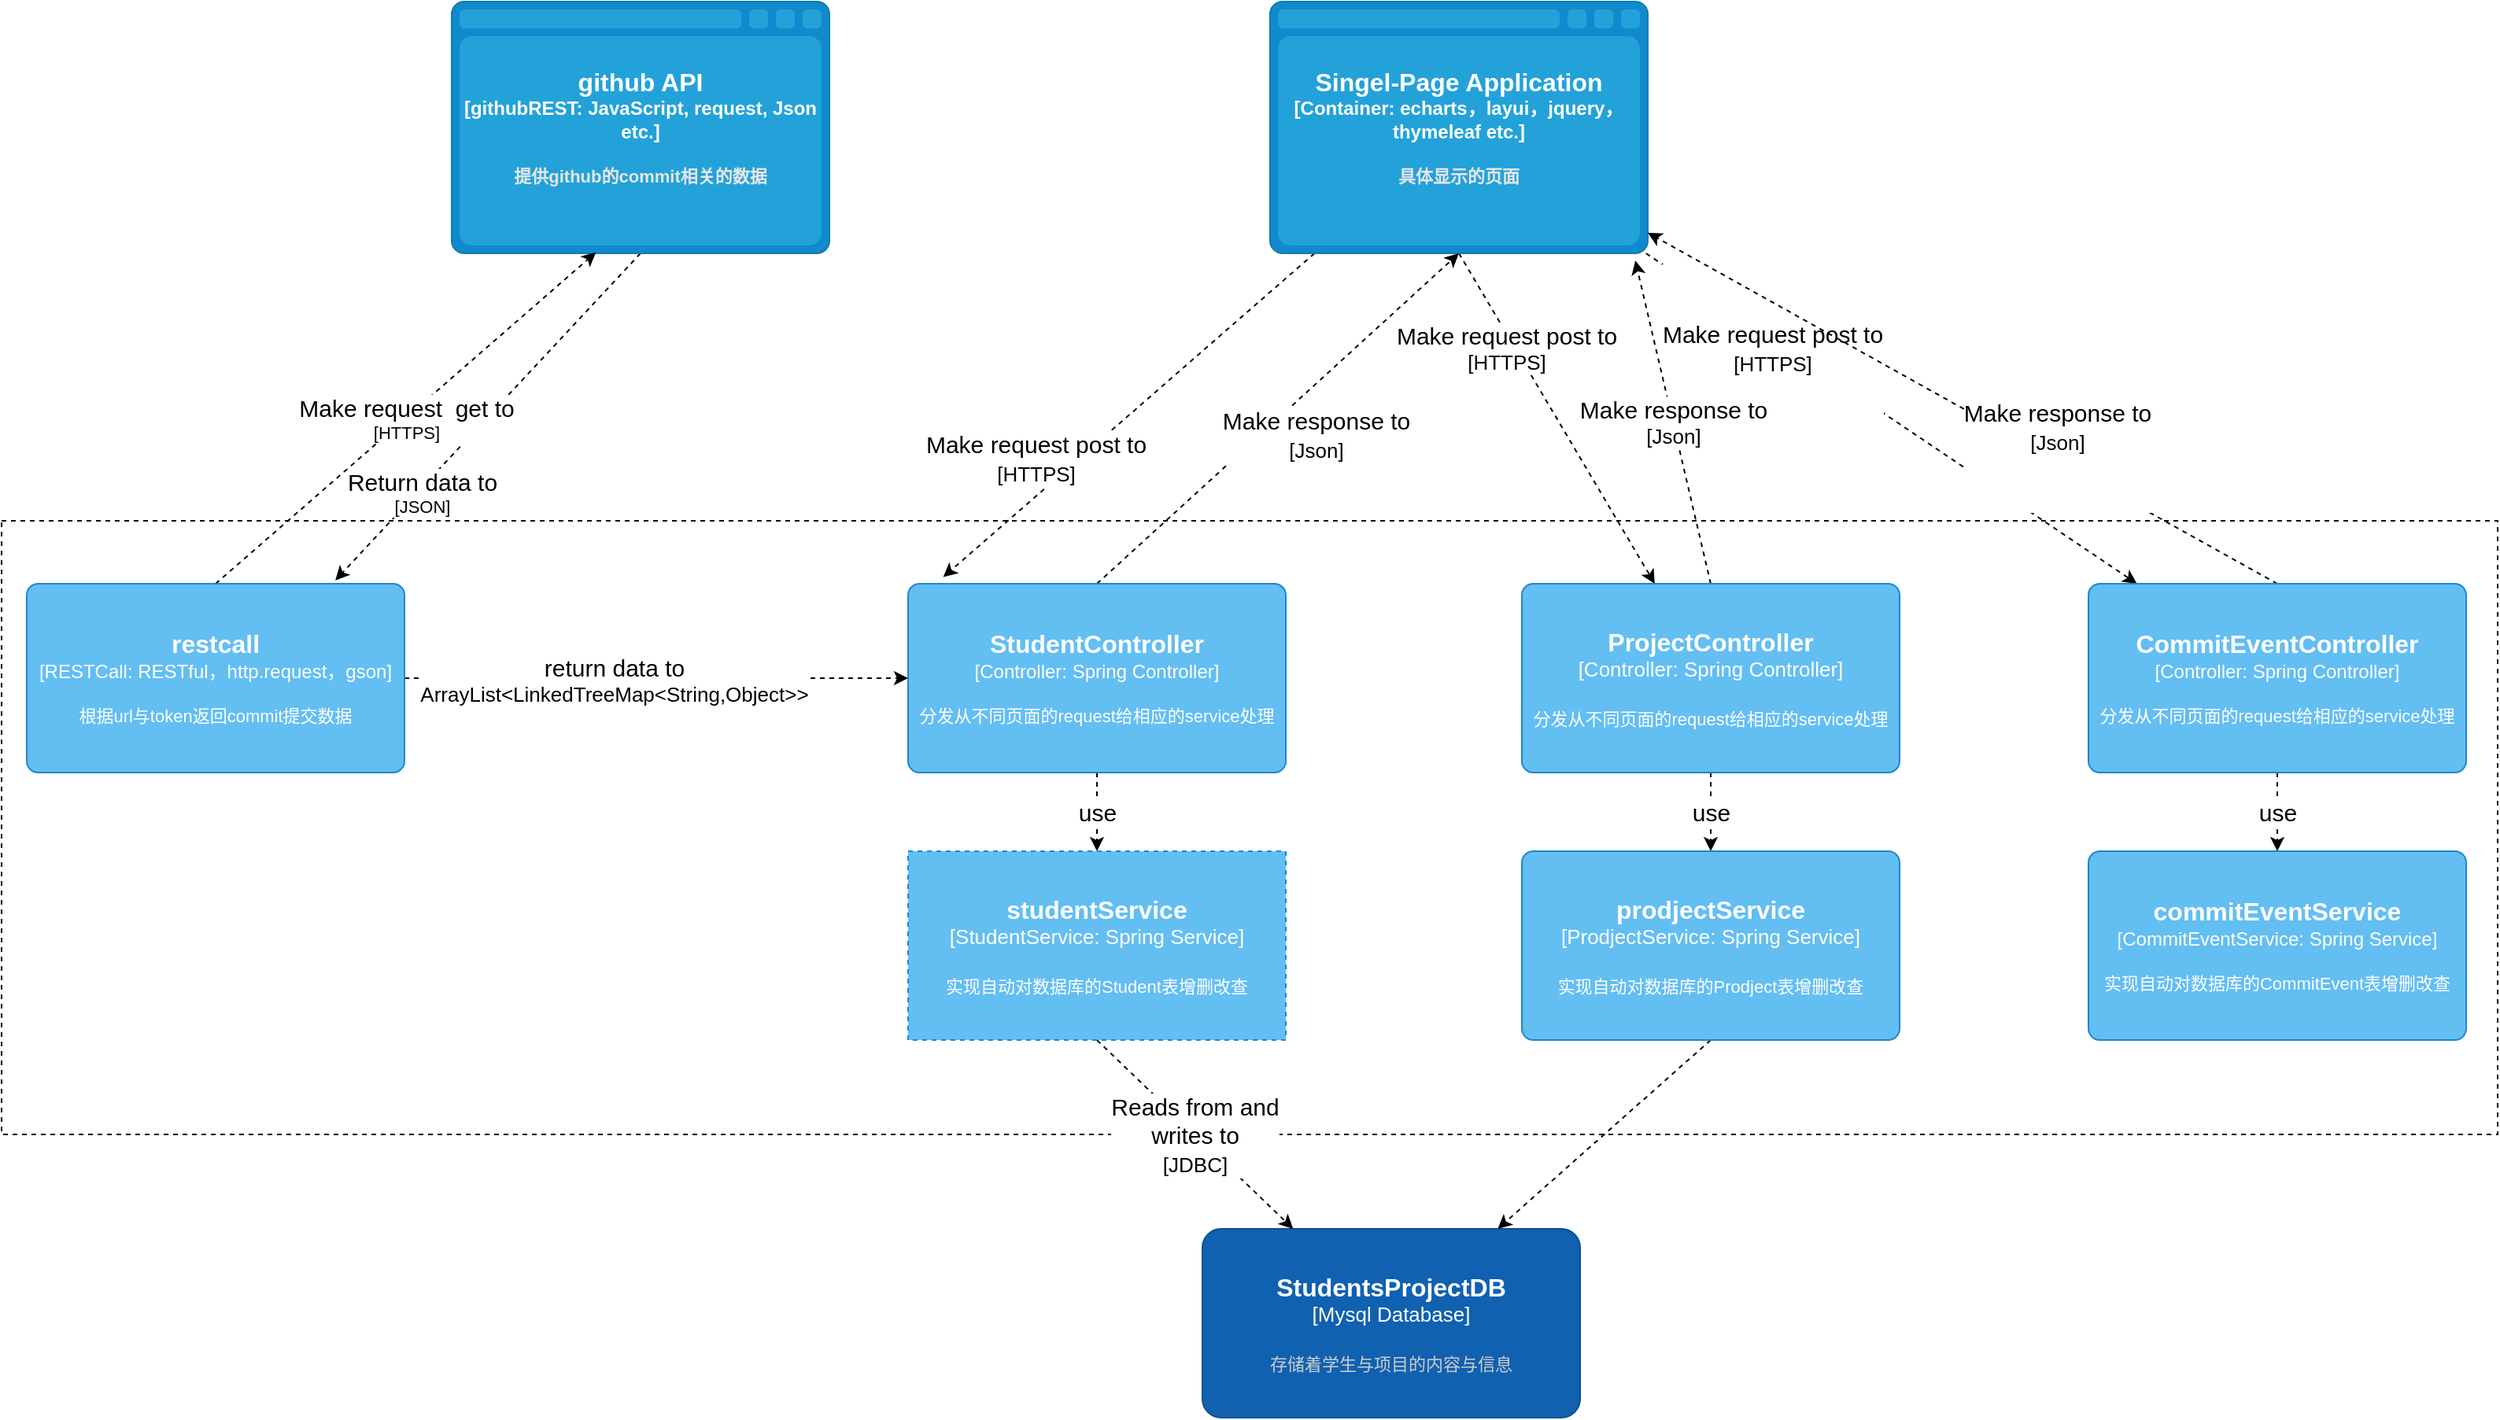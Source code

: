 <mxfile version="15.8.2" type="device"><diagram id="I2gmRwy9kBTTOnHqNV3v" name="Page-1"><mxGraphModel dx="1221" dy="644" grid="1" gridSize="10" guides="1" tooltips="1" connect="1" arrows="1" fold="1" page="1" pageScale="1" pageWidth="827" pageHeight="1169" math="0" shadow="0"><root><mxCell id="0"/><mxCell id="1" parent="0"/><mxCell id="hDX7shgUivz3x16CEmlL-10" value="" style="rounded=0;whiteSpace=wrap;html=1;fontSize=15;fillColor=none;dashed=1;" parent="1" vertex="1"><mxGeometry x="64" y="400" width="1586" height="390" as="geometry"/></mxCell><mxCell id="jBm1yvujlcifzY1q3abP-9" value="&lt;font style=&quot;font-size: 15px&quot;&gt;Return data to&lt;/font&gt;&lt;br&gt;[JSON]" style="edgeStyle=none;rounded=0;orthogonalLoop=1;jettySize=auto;html=1;exitX=0.5;exitY=1;exitDx=0;exitDy=0;exitPerimeter=0;dashed=1;entryX=0.817;entryY=-0.018;entryDx=0;entryDy=0;entryPerimeter=0;" parent="1" source="jBm1yvujlcifzY1q3abP-3" target="jBm1yvujlcifzY1q3abP-10" edge="1"><mxGeometry x="0.452" y="2" relative="1" as="geometry"><mxPoint x="330" y="350" as="targetPoint"/><Array as="points"/><mxPoint as="offset"/></mxGeometry></mxCell><object placeholders="1" c4Type="github API" c4Container="githubREST" c4Technology="JavaScript, request, Json etc." c4Description="提供github的commit相关的数据" label="&lt;font style=&quot;font-size: 16px&quot;&gt;&lt;b&gt;%c4Type%&lt;/font&gt;&lt;div&gt;[%c4Container%:&amp;nbsp;%c4Technology%]&lt;/div&gt;&lt;br&gt;&lt;div&gt;&lt;font style=&quot;font-size: 11px&quot;&gt;&lt;font color=&quot;#E6E6E6&quot;&gt;%c4Description%&lt;/font&gt;&lt;/div&gt;" id="jBm1yvujlcifzY1q3abP-3"><mxCell style="shape=mxgraph.c4.webBrowserContainer;whiteSpace=wrap;html=1;boundedLbl=1;rounded=0;labelBackgroundColor=none;fillColor=#118ACD;fontSize=12;fontColor=#ffffff;align=center;strokeColor=#0E7DAD;metaEdit=1;points=[[0.5,0,0],[1,0.25,0],[1,0.5,0],[1,0.75,0],[0.5,1,0],[0,0.75,0],[0,0.5,0],[0,0.25,0]];resizable=0;" parent="1" vertex="1"><mxGeometry x="350" y="70" width="240" height="160" as="geometry"/></mxCell></object><mxCell id="jBm1yvujlcifzY1q3abP-14" style="edgeStyle=none;rounded=0;orthogonalLoop=1;jettySize=auto;html=1;entryX=0.093;entryY=-0.035;entryDx=0;entryDy=0;entryPerimeter=0;dashed=1;fontSize=15;" parent="1" source="jBm1yvujlcifzY1q3abP-4" target="jBm1yvujlcifzY1q3abP-6" edge="1"><mxGeometry relative="1" as="geometry"/></mxCell><mxCell id="jBm1yvujlcifzY1q3abP-15" value="Make request post to&lt;br&gt;&lt;font style=&quot;font-size: 13px&quot;&gt;[HTTPS]&lt;/font&gt;" style="edgeLabel;html=1;align=center;verticalAlign=middle;resizable=0;points=[];fontSize=15;" parent="jBm1yvujlcifzY1q3abP-14" vertex="1" connectable="0"><mxGeometry x="-0.32" y="2" relative="1" as="geometry"><mxPoint x="-99" y="58" as="offset"/></mxGeometry></mxCell><mxCell id="hDX7shgUivz3x16CEmlL-5" value="&lt;span style=&quot;color: rgb(0 , 0 , 0) ; font-family: &amp;#34;helvetica&amp;#34; ; font-size: 15px ; font-style: normal ; font-weight: 400 ; letter-spacing: normal ; text-align: center ; text-indent: 0px ; text-transform: none ; word-spacing: 0px ; background-color: rgb(255 , 255 , 255) ; display: inline ; float: none&quot;&gt;Make request post to&lt;/span&gt;&lt;br style=&quot;color: rgb(0 , 0 , 0) ; font-family: &amp;#34;helvetica&amp;#34; ; font-size: 15px ; font-style: normal ; font-weight: 400 ; letter-spacing: normal ; text-align: center ; text-indent: 0px ; text-transform: none ; word-spacing: 0px&quot;&gt;&lt;font style=&quot;color: rgb(0 , 0 , 0) ; font-family: &amp;#34;helvetica&amp;#34; ; font-style: normal ; font-weight: 400 ; letter-spacing: normal ; text-align: center ; text-indent: 0px ; text-transform: none ; word-spacing: 0px ; font-size: 13px&quot;&gt;[HTTPS]&lt;/font&gt;&lt;br&gt;" style="edgeStyle=none;rounded=0;orthogonalLoop=1;jettySize=auto;html=1;exitX=0.5;exitY=1;exitDx=0;exitDy=0;exitPerimeter=0;fontSize=13;dashed=1;" parent="1" source="jBm1yvujlcifzY1q3abP-4" target="hDX7shgUivz3x16CEmlL-1" edge="1"><mxGeometry x="-0.452" y="-5" relative="1" as="geometry"><mxPoint as="offset"/></mxGeometry></mxCell><mxCell id="lMosU29Kz3sPcXpckxqD-4" value="&#10;&#10;&lt;span style=&quot;color: rgb(0, 0, 0); font-family: helvetica; font-size: 15px; font-style: normal; font-weight: 400; letter-spacing: normal; text-align: center; text-indent: 0px; text-transform: none; word-spacing: 0px; background-color: rgb(255, 255, 255); display: inline; float: none;&quot;&gt;Make request post to&lt;/span&gt;&lt;br style=&quot;color: rgb(0, 0, 0); font-family: helvetica; font-size: 15px; font-style: normal; font-weight: 400; letter-spacing: normal; text-align: center; text-indent: 0px; text-transform: none; word-spacing: 0px;&quot;&gt;&lt;font style=&quot;color: rgb(0, 0, 0); font-family: helvetica; font-style: normal; font-weight: 400; letter-spacing: normal; text-align: center; text-indent: 0px; text-transform: none; word-spacing: 0px; font-size: 13px;&quot;&gt;[HTTPS]&lt;/font&gt;&#10;&#10;" style="rounded=0;orthogonalLoop=1;jettySize=auto;html=1;dashed=1;fontSize=15;" edge="1" parent="1" source="jBm1yvujlcifzY1q3abP-4" target="lMosU29Kz3sPcXpckxqD-1"><mxGeometry x="-0.464" y="-4" relative="1" as="geometry"><mxPoint x="1370" y="370" as="targetPoint"/><mxPoint x="-1" as="offset"/></mxGeometry></mxCell><object placeholders="1" c4Type="Singel-Page Application" c4Container="Container" c4Technology="echarts，layui，jquery，thymeleaf etc." c4Description="具体显示的页面" label="&lt;font style=&quot;font-size: 16px&quot;&gt;&lt;b&gt;%c4Type%&lt;/font&gt;&lt;div&gt;[%c4Container%:&amp;nbsp;%c4Technology%]&lt;/div&gt;&lt;br&gt;&lt;div&gt;&lt;font style=&quot;font-size: 11px&quot;&gt;&lt;font color=&quot;#E6E6E6&quot;&gt;%c4Description%&lt;/font&gt;&lt;/div&gt;" id="jBm1yvujlcifzY1q3abP-4"><mxCell style="shape=mxgraph.c4.webBrowserContainer;whiteSpace=wrap;html=1;boundedLbl=1;rounded=0;labelBackgroundColor=none;fillColor=#118ACD;fontSize=12;fontColor=#ffffff;align=center;strokeColor=#0E7DAD;metaEdit=1;points=[[0.5,0,0],[1,0.25,0],[1,0.5,0],[1,0.75,0],[0.5,1,0],[0,0.75,0],[0,0.5,0],[0,0.25,0]];resizable=0;" parent="1" vertex="1"><mxGeometry x="870" y="70" width="240" height="160" as="geometry"/></mxCell></object><mxCell id="jBm1yvujlcifzY1q3abP-16" value="Make response to&lt;font style=&quot;font-size: 14px&quot;&gt;&lt;br&gt;&lt;/font&gt;&lt;font style=&quot;font-size: 13px&quot;&gt;[Json]&lt;/font&gt;" style="edgeStyle=none;rounded=0;orthogonalLoop=1;jettySize=auto;html=1;exitX=0.5;exitY=0;exitDx=0;exitDy=0;exitPerimeter=0;entryX=0.5;entryY=1;entryDx=0;entryDy=0;entryPerimeter=0;dashed=1;fontSize=15;" parent="1" source="jBm1yvujlcifzY1q3abP-6" target="jBm1yvujlcifzY1q3abP-4" edge="1"><mxGeometry x="0.069" y="-24" relative="1" as="geometry"><mxPoint as="offset"/></mxGeometry></mxCell><mxCell id="jBm1yvujlcifzY1q3abP-22" value="&lt;font style=&quot;font-size: 15px&quot;&gt;use&lt;/font&gt;" style="edgeStyle=none;rounded=0;orthogonalLoop=1;jettySize=auto;html=1;exitX=0.5;exitY=1;exitDx=0;exitDy=0;exitPerimeter=0;dashed=1;fontSize=13;" parent="1" source="jBm1yvujlcifzY1q3abP-6" target="jBm1yvujlcifzY1q3abP-21" edge="1"><mxGeometry relative="1" as="geometry"><Array as="points"><mxPoint x="760" y="590"/></Array></mxGeometry></mxCell><object placeholders="1" c4Name="StudentController" c4Type="Controller" c4Technology="Spring Controller" c4Description="分发从不同页面的request给相应的service处理" label="&lt;font style=&quot;font-size: 16px&quot;&gt;&lt;b&gt;%c4Name%&lt;/b&gt;&lt;/font&gt;&lt;div&gt;[%c4Type%: %c4Technology%]&lt;/div&gt;&lt;br&gt;&lt;div&gt;&lt;font style=&quot;font-size: 11px&quot;&gt;%c4Description%&lt;/font&gt;&lt;/div&gt;" id="jBm1yvujlcifzY1q3abP-6"><mxCell style="rounded=1;whiteSpace=wrap;html=1;labelBackgroundColor=none;fillColor=#63BEF2;fontColor=#ffffff;align=center;arcSize=6;strokeColor=#2086C9;metaEdit=1;resizable=0;points=[[0.25,0,0],[0.5,0,0],[0.75,0,0],[1,0.25,0],[1,0.5,0],[1,0.75,0],[0.75,1,0],[0.5,1,0],[0.25,1,0],[0,0.75,0],[0,0.5,0],[0,0.25,0]];" parent="1" vertex="1"><mxGeometry x="640" y="440" width="240" height="120" as="geometry"/></mxCell></object><mxCell id="jBm1yvujlcifzY1q3abP-11" style="edgeStyle=none;rounded=0;orthogonalLoop=1;jettySize=auto;html=1;exitX=1;exitY=0.5;exitDx=0;exitDy=0;exitPerimeter=0;dashed=1;" parent="1" source="jBm1yvujlcifzY1q3abP-10" target="jBm1yvujlcifzY1q3abP-6" edge="1"><mxGeometry relative="1" as="geometry"/></mxCell><mxCell id="jBm1yvujlcifzY1q3abP-12" value="&lt;font&gt;&lt;font&gt;&lt;font style=&quot;font-size: 15px&quot;&gt;return data to&lt;/font&gt;&lt;br&gt;&lt;/font&gt;&lt;span style=&quot;font-size: 13px&quot;&gt;ArrayList&amp;lt;LinkedTreeMap&amp;lt;String,Object&amp;gt;&amp;gt;&lt;/span&gt;&lt;br&gt;&lt;/font&gt;" style="edgeLabel;html=1;align=center;verticalAlign=middle;resizable=0;points=[];" parent="jBm1yvujlcifzY1q3abP-11" vertex="1" connectable="0"><mxGeometry x="-0.172" y="-1" relative="1" as="geometry"><mxPoint as="offset"/></mxGeometry></mxCell><mxCell id="jBm1yvujlcifzY1q3abP-13" value="&lt;font style=&quot;font-size: 15px&quot;&gt;Make request&amp;nbsp; get to&lt;/font&gt;&lt;br&gt;[HTTPS]" style="edgeStyle=none;rounded=0;orthogonalLoop=1;jettySize=auto;html=1;exitX=0.5;exitY=0;exitDx=0;exitDy=0;exitPerimeter=0;entryX=0.382;entryY=0.996;entryDx=0;entryDy=0;entryPerimeter=0;dashed=1;" parent="1" source="jBm1yvujlcifzY1q3abP-10" target="jBm1yvujlcifzY1q3abP-3" edge="1"><mxGeometry relative="1" as="geometry"><Array as="points"/></mxGeometry></mxCell><object placeholders="1" c4Name="restcall" c4Type="RESTCall" c4Technology="RESTful，http.request，gson" c4Description="根据url与token返回commit提交数据" label="&lt;font style=&quot;font-size: 16px&quot;&gt;&lt;b&gt;%c4Name%&lt;/b&gt;&lt;/font&gt;&lt;div&gt;[%c4Type%: %c4Technology%]&lt;/div&gt;&lt;br&gt;&lt;div&gt;&lt;font style=&quot;font-size: 11px&quot;&gt;%c4Description%&lt;/font&gt;&lt;/div&gt;" id="jBm1yvujlcifzY1q3abP-10"><mxCell style="rounded=1;whiteSpace=wrap;html=1;labelBackgroundColor=none;fillColor=#63BEF2;fontColor=#ffffff;align=center;arcSize=6;strokeColor=#2086C9;metaEdit=1;resizable=0;points=[[0.25,0,0],[0.5,0,0],[0.75,0,0],[1,0.25,0],[1,0.5,0],[1,0.75,0],[0.75,1,0],[0.5,1,0],[0.25,1,0],[0,0.75,0],[0,0.5,0],[0,0.25,0]];" parent="1" vertex="1"><mxGeometry x="80" y="440" width="240" height="120" as="geometry"/></mxCell></object><object placeholders="1" c4Name="StudentsProjectDB" c4Type="Mysql Database" c4Description="存储着学生与项目的内容与信息" label="&lt;font style=&quot;font-size: 16px&quot;&gt;&lt;b&gt;%c4Name%&lt;/b&gt;&lt;/font&gt;&lt;div&gt;[%c4Type%]&lt;/div&gt;&lt;br&gt;&lt;div&gt;&lt;font style=&quot;font-size: 11px&quot;&gt;&lt;font color=&quot;#cccccc&quot;&gt;%c4Description%&lt;/font&gt;&lt;/div&gt;" id="jBm1yvujlcifzY1q3abP-17"><mxCell style="rounded=1;whiteSpace=wrap;html=1;labelBackgroundColor=none;fillColor=#1061B0;fontColor=#ffffff;align=center;arcSize=10;strokeColor=#0D5091;metaEdit=1;resizable=0;points=[[0.25,0,0],[0.5,0,0],[0.75,0,0],[1,0.25,0],[1,0.5,0],[1,0.75,0],[0.75,1,0],[0.5,1,0],[0.25,1,0],[0,0.75,0],[0,0.5,0],[0,0.25,0]];fontSize=13;" parent="1" vertex="1"><mxGeometry x="827" y="850" width="240" height="120" as="geometry"/></mxCell></object><mxCell id="jBm1yvujlcifzY1q3abP-23" value="Reads from and&lt;br&gt;writes to&lt;br&gt;&lt;span style=&quot;font-size: 13px&quot;&gt;[JDBC]&lt;/span&gt;" style="edgeStyle=none;rounded=0;orthogonalLoop=1;jettySize=auto;html=1;exitX=0.5;exitY=1;exitDx=0;exitDy=0;exitPerimeter=0;dashed=1;fontSize=15;" parent="1" source="jBm1yvujlcifzY1q3abP-21" target="jBm1yvujlcifzY1q3abP-17" edge="1"><mxGeometry relative="1" as="geometry"/></mxCell><object placeholders="1" c4Name="studentService" c4Type="StudentService" c4Technology="Spring Service" c4Description="实现自动对数据库的Student表增删改查" label="&lt;font style=&quot;font-size: 16px&quot;&gt;&lt;b&gt;%c4Name%&lt;/b&gt;&lt;/font&gt;&lt;div&gt;[%c4Type%: %c4Technology%]&lt;/div&gt;&lt;br&gt;&lt;div&gt;&lt;font style=&quot;font-size: 11px&quot;&gt;%c4Description%&lt;/font&gt;&lt;/div&gt;" id="jBm1yvujlcifzY1q3abP-21"><mxCell style="rounded=1;whiteSpace=wrap;html=1;labelBackgroundColor=none;fillColor=#63BEF2;fontColor=#ffffff;align=center;arcSize=0;strokeColor=#2086C9;metaEdit=1;resizable=0;points=[[0.25,0,0],[0.5,0,0],[0.75,0,0],[1,0.25,0],[1,0.5,0],[1,0.75,0],[0.75,1,0],[0.5,1,0],[0.25,1,0],[0,0.75,0],[0,0.5,0],[0,0.25,0]];dashed=1;fontSize=13;" parent="1" vertex="1"><mxGeometry x="640" y="610" width="240" height="120" as="geometry"/></mxCell></object><mxCell id="hDX7shgUivz3x16CEmlL-6" value="&lt;span style=&quot;color: rgb(0 , 0 , 0) ; font-family: &amp;#34;helvetica&amp;#34; ; font-size: 15px ; font-style: normal ; font-weight: 400 ; letter-spacing: normal ; text-align: center ; text-indent: 0px ; text-transform: none ; word-spacing: 0px ; background-color: rgb(255 , 255 , 255) ; display: inline ; float: none&quot;&gt;Make response to&lt;/span&gt;&lt;font style=&quot;color: rgb(0 , 0 , 0) ; font-family: &amp;#34;helvetica&amp;#34; ; font-style: normal ; font-weight: 400 ; letter-spacing: normal ; text-align: center ; text-indent: 0px ; text-transform: none ; word-spacing: 0px ; font-size: 14px&quot;&gt;&lt;br&gt;&lt;/font&gt;&lt;font style=&quot;color: rgb(0 , 0 , 0) ; font-family: &amp;#34;helvetica&amp;#34; ; font-style: normal ; font-weight: 400 ; letter-spacing: normal ; text-align: center ; text-indent: 0px ; text-transform: none ; word-spacing: 0px ; font-size: 13px&quot;&gt;[Json]&lt;/font&gt;" style="edgeStyle=none;rounded=0;orthogonalLoop=1;jettySize=auto;html=1;exitX=0.5;exitY=0;exitDx=0;exitDy=0;exitPerimeter=0;dashed=1;fontSize=13;entryX=0.967;entryY=1.029;entryDx=0;entryDy=0;entryPerimeter=0;" parent="1" source="hDX7shgUivz3x16CEmlL-1" target="jBm1yvujlcifzY1q3abP-4" edge="1"><mxGeometry relative="1" as="geometry"/></mxCell><mxCell id="hDX7shgUivz3x16CEmlL-7" value="&lt;font style=&quot;font-size: 15px&quot;&gt;use&lt;/font&gt;" style="edgeStyle=none;rounded=0;orthogonalLoop=1;jettySize=auto;html=1;exitX=0.5;exitY=1;exitDx=0;exitDy=0;exitPerimeter=0;entryX=0.5;entryY=0;entryDx=0;entryDy=0;entryPerimeter=0;dashed=1;fontSize=13;" parent="1" source="hDX7shgUivz3x16CEmlL-1" target="hDX7shgUivz3x16CEmlL-3" edge="1"><mxGeometry relative="1" as="geometry"/></mxCell><object placeholders="1" c4Name="ProjectController" c4Type="Controller" c4Technology="Spring Controller" c4Description="分发从不同页面的request给相应的service处理" label="&lt;font style=&quot;font-size: 16px&quot;&gt;&lt;b&gt;%c4Name%&lt;/b&gt;&lt;/font&gt;&lt;div&gt;[%c4Type%: %c4Technology%]&lt;/div&gt;&lt;br&gt;&lt;div&gt;&lt;font style=&quot;font-size: 11px&quot;&gt;%c4Description%&lt;/font&gt;&lt;/div&gt;" id="hDX7shgUivz3x16CEmlL-1"><mxCell style="rounded=1;whiteSpace=wrap;html=1;labelBackgroundColor=none;fillColor=#63BEF2;fontColor=#ffffff;align=center;arcSize=6;strokeColor=#2086C9;metaEdit=1;resizable=0;points=[[0.25,0,0],[0.5,0,0],[0.75,0,0],[1,0.25,0],[1,0.5,0],[1,0.75,0],[0.75,1,0],[0.5,1,0],[0.25,1,0],[0,0.75,0],[0,0.5,0],[0,0.25,0]];fontSize=13;" parent="1" vertex="1"><mxGeometry x="1030" y="440" width="240" height="120" as="geometry"/></mxCell></object><mxCell id="hDX7shgUivz3x16CEmlL-8" style="edgeStyle=none;rounded=0;orthogonalLoop=1;jettySize=auto;html=1;exitX=0.5;exitY=1;exitDx=0;exitDy=0;exitPerimeter=0;dashed=1;fontSize=15;" parent="1" source="hDX7shgUivz3x16CEmlL-3" target="jBm1yvujlcifzY1q3abP-17" edge="1"><mxGeometry relative="1" as="geometry"/></mxCell><object placeholders="1" c4Name="prodjectService" c4Type="ProdjectService" c4Technology="Spring Service" c4Description="实现自动对数据库的Prodject表增删改查" label="&lt;font style=&quot;font-size: 16px&quot;&gt;&lt;b&gt;%c4Name%&lt;/b&gt;&lt;/font&gt;&lt;div&gt;[%c4Type%: %c4Technology%]&lt;/div&gt;&lt;br&gt;&lt;div&gt;&lt;font style=&quot;font-size: 11px&quot;&gt;%c4Description%&lt;/font&gt;&lt;/div&gt;" id="hDX7shgUivz3x16CEmlL-3"><mxCell style="rounded=1;whiteSpace=wrap;html=1;labelBackgroundColor=none;fillColor=#63BEF2;fontColor=#ffffff;align=center;arcSize=6;strokeColor=#2086C9;metaEdit=1;resizable=0;points=[[0.25,0,0],[0.5,0,0],[0.75,0,0],[1,0.25,0],[1,0.5,0],[1,0.75,0],[0.75,1,0],[0.5,1,0],[0.25,1,0],[0,0.75,0],[0,0.5,0],[0,0.25,0]];fontSize=13;" parent="1" vertex="1"><mxGeometry x="1030" y="610" width="240" height="120" as="geometry"/></mxCell></object><mxCell id="lMosU29Kz3sPcXpckxqD-3" value="&lt;font style=&quot;font-size: 15px&quot;&gt;use&lt;/font&gt;" style="edgeStyle=orthogonalEdgeStyle;rounded=0;orthogonalLoop=1;jettySize=auto;html=1;exitX=0.5;exitY=1;exitDx=0;exitDy=0;exitPerimeter=0;dashed=1;" edge="1" parent="1" source="lMosU29Kz3sPcXpckxqD-1" target="lMosU29Kz3sPcXpckxqD-2"><mxGeometry relative="1" as="geometry"/></mxCell><mxCell id="lMosU29Kz3sPcXpckxqD-5" value="&#10;&#10;&lt;span style=&quot;color: rgb(0, 0, 0); font-family: helvetica; font-size: 15px; font-style: normal; font-weight: 400; letter-spacing: normal; text-align: center; text-indent: 0px; text-transform: none; word-spacing: 0px; background-color: rgb(255, 255, 255); display: inline; float: none;&quot;&gt;Make response to&lt;/span&gt;&lt;font style=&quot;color: rgb(0, 0, 0); font-family: helvetica; font-style: normal; font-weight: 400; letter-spacing: normal; text-align: center; text-indent: 0px; text-transform: none; word-spacing: 0px; font-size: 14px;&quot;&gt;&lt;br&gt;&lt;/font&gt;&lt;font style=&quot;color: rgb(0, 0, 0); font-family: helvetica; font-style: normal; font-weight: 400; letter-spacing: normal; text-align: center; text-indent: 0px; text-transform: none; word-spacing: 0px; font-size: 13px;&quot;&gt;[Json]&lt;/font&gt;&#10;&#10;" style="edgeStyle=none;rounded=0;orthogonalLoop=1;jettySize=auto;html=1;exitX=0.5;exitY=0;exitDx=0;exitDy=0;exitPerimeter=0;dashed=1;fontSize=15;" edge="1" parent="1" source="lMosU29Kz3sPcXpckxqD-1" target="jBm1yvujlcifzY1q3abP-4"><mxGeometry x="-0.253" y="-19" relative="1" as="geometry"><mxPoint as="offset"/></mxGeometry></mxCell><object placeholders="1" c4Name="CommitEventController" c4Type="Controller" c4Technology="Spring Controller" c4Description="分发从不同页面的request给相应的service处理" label="&lt;font style=&quot;font-size: 16px&quot;&gt;&lt;b&gt;%c4Name%&lt;/b&gt;&lt;/font&gt;&lt;div&gt;[%c4Type%: %c4Technology%]&lt;/div&gt;&lt;br&gt;&lt;div&gt;&lt;font style=&quot;font-size: 11px&quot;&gt;%c4Description%&lt;/font&gt;&lt;/div&gt;" id="lMosU29Kz3sPcXpckxqD-1"><mxCell style="rounded=1;whiteSpace=wrap;html=1;labelBackgroundColor=none;fillColor=#63BEF2;fontColor=#ffffff;align=center;arcSize=6;strokeColor=#2086C9;metaEdit=1;resizable=0;points=[[0.25,0,0],[0.5,0,0],[0.75,0,0],[1,0.25,0],[1,0.5,0],[1,0.75,0],[0.75,1,0],[0.5,1,0],[0.25,1,0],[0,0.75,0],[0,0.5,0],[0,0.25,0]];" vertex="1" parent="1"><mxGeometry x="1390" y="440" width="240" height="120" as="geometry"/></mxCell></object><object placeholders="1" c4Name="commitEventService" c4Type="CommitEventService" c4Technology="Spring Service" c4Description="实现自动对数据库的CommitEvent表增删改查" label="&lt;font style=&quot;font-size: 16px&quot;&gt;&lt;b&gt;%c4Name%&lt;/b&gt;&lt;/font&gt;&lt;div&gt;[%c4Type%: %c4Technology%]&lt;/div&gt;&lt;br&gt;&lt;div&gt;&lt;font style=&quot;font-size: 11px&quot;&gt;%c4Description%&lt;/font&gt;&lt;/div&gt;" id="lMosU29Kz3sPcXpckxqD-2"><mxCell style="rounded=1;whiteSpace=wrap;html=1;labelBackgroundColor=none;fillColor=#63BEF2;fontColor=#ffffff;align=center;arcSize=6;strokeColor=#2086C9;metaEdit=1;resizable=0;points=[[0.25,0,0],[0.5,0,0],[0.75,0,0],[1,0.25,0],[1,0.5,0],[1,0.75,0],[0.75,1,0],[0.5,1,0],[0.25,1,0],[0,0.75,0],[0,0.5,0],[0,0.25,0]];" vertex="1" parent="1"><mxGeometry x="1390" y="610" width="240" height="120" as="geometry"/></mxCell></object></root></mxGraphModel></diagram></mxfile>